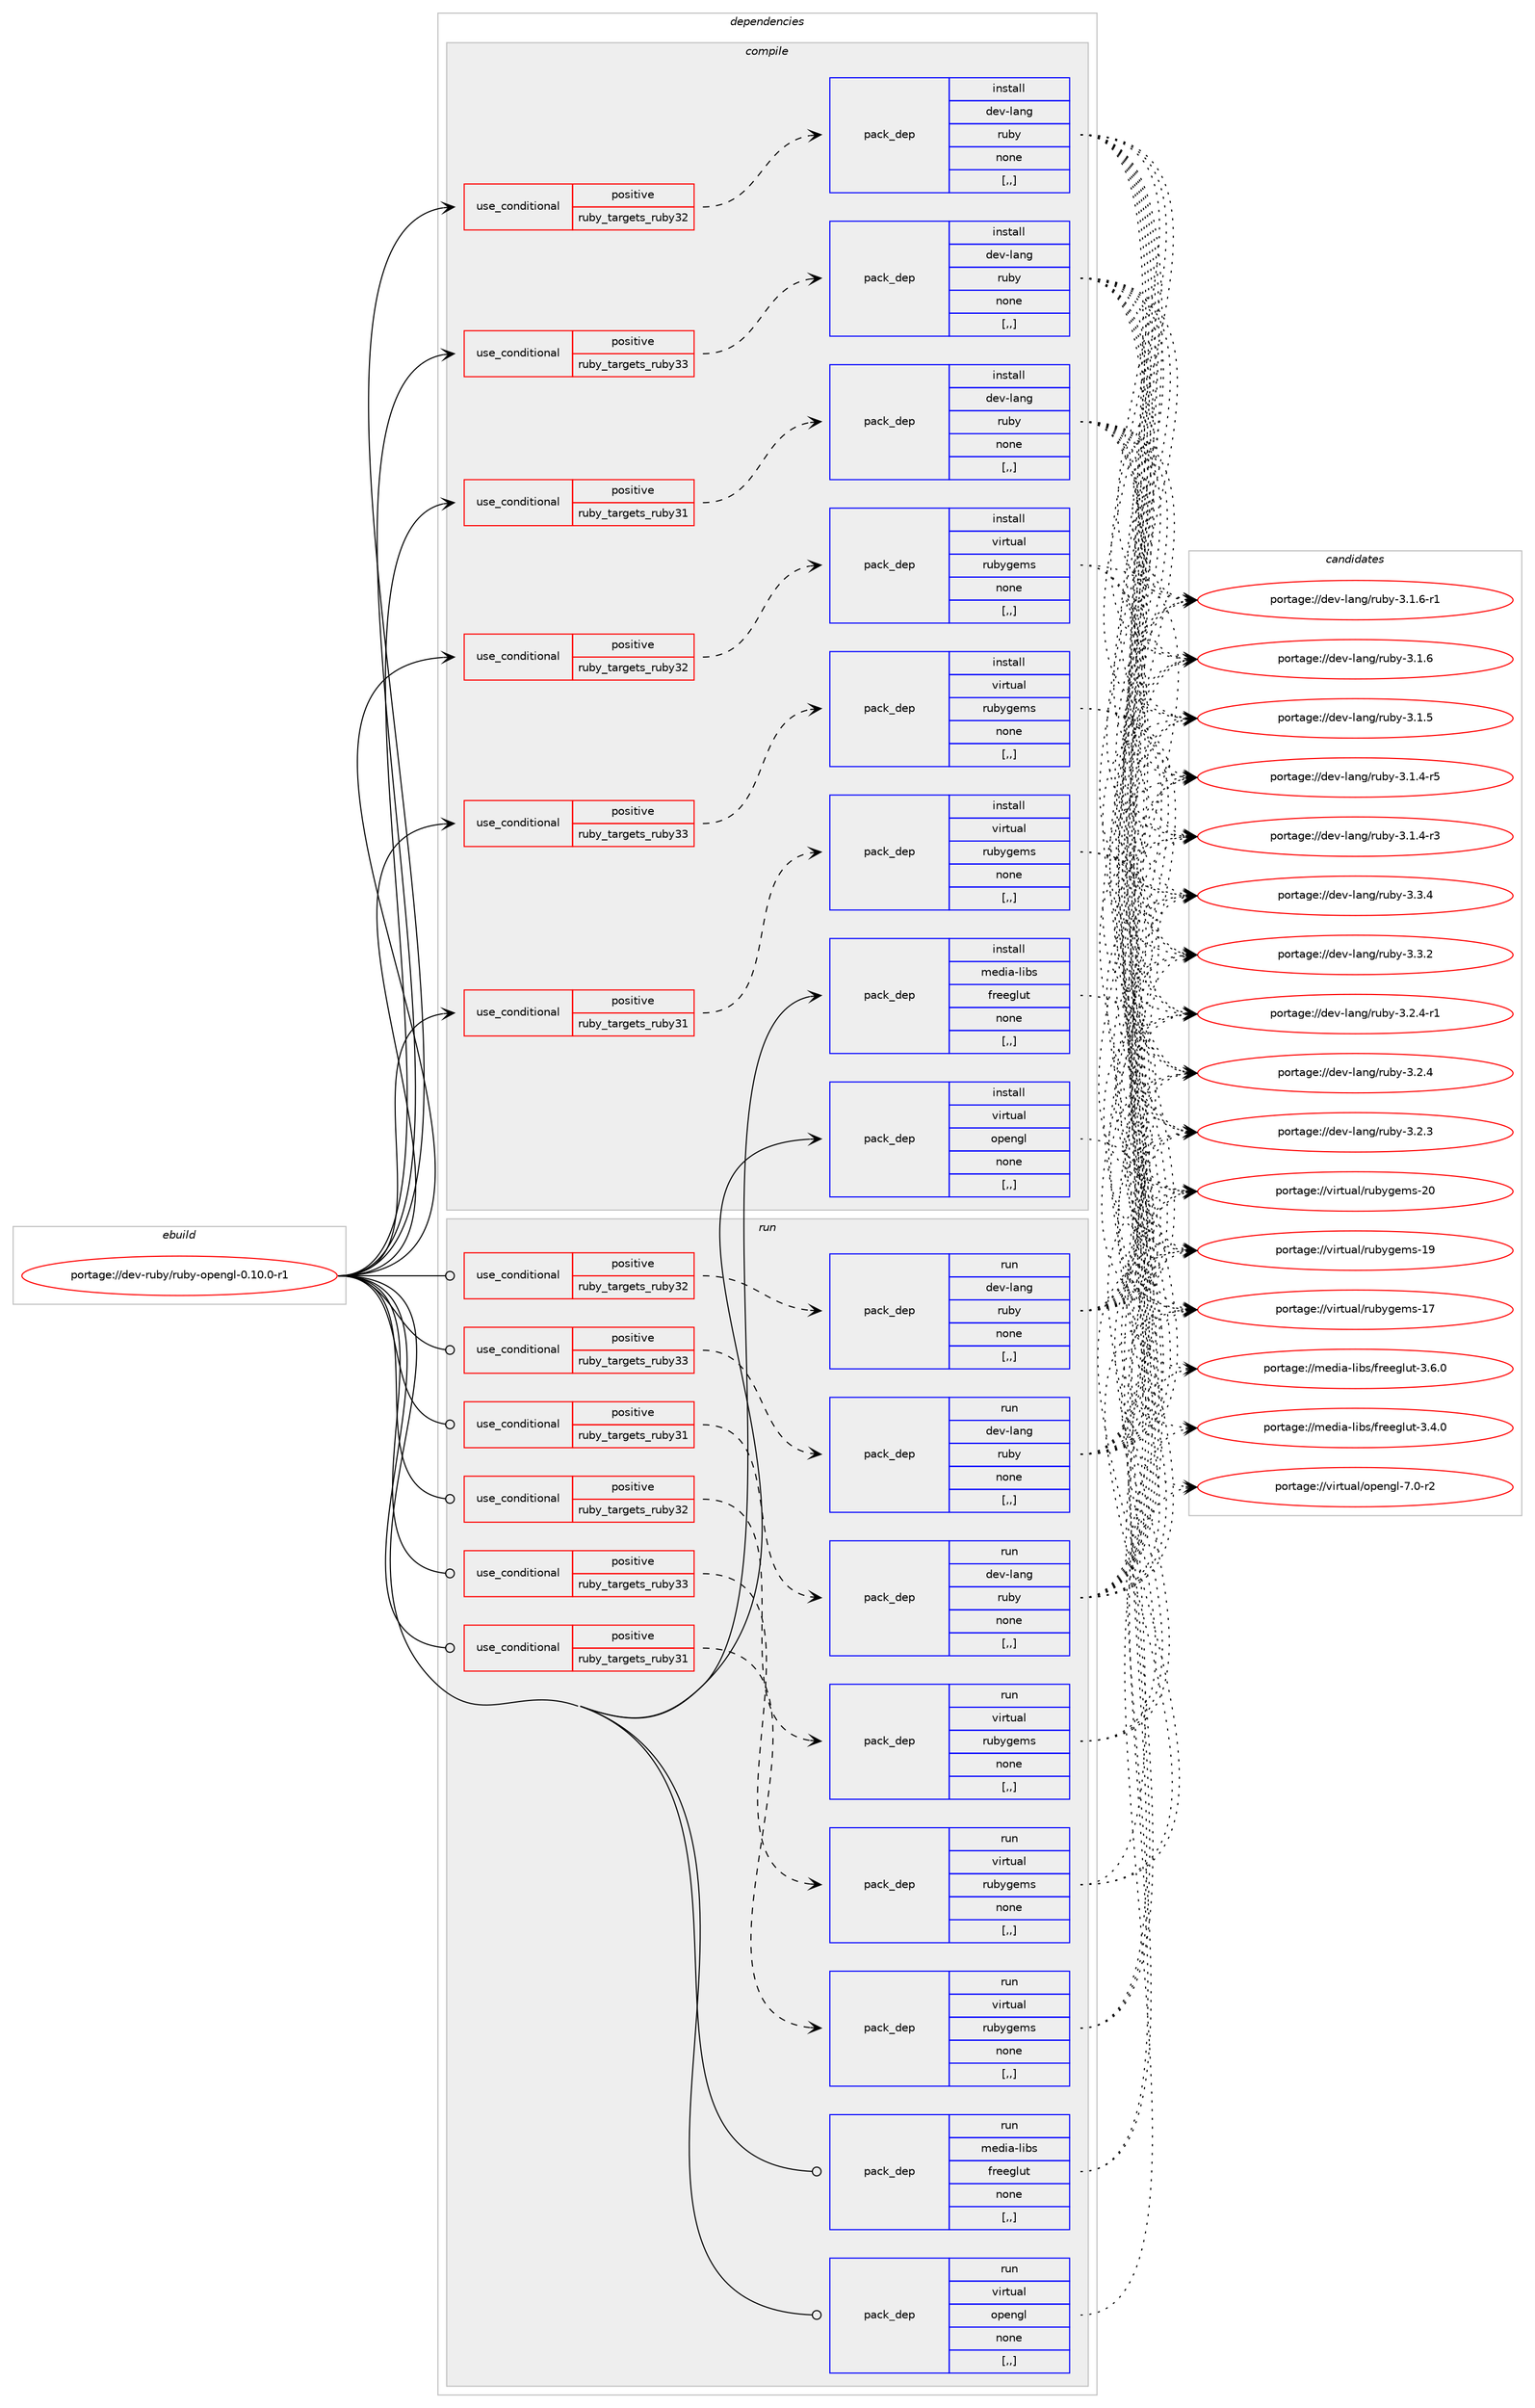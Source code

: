 digraph prolog {

# *************
# Graph options
# *************

newrank=true;
concentrate=true;
compound=true;
graph [rankdir=LR,fontname=Helvetica,fontsize=10,ranksep=1.5];#, ranksep=2.5, nodesep=0.2];
edge  [arrowhead=vee];
node  [fontname=Helvetica,fontsize=10];

# **********
# The ebuild
# **********

subgraph cluster_leftcol {
color=gray;
label=<<i>ebuild</i>>;
id [label="portage://dev-ruby/ruby-opengl-0.10.0-r1", color=red, width=4, href="../dev-ruby/ruby-opengl-0.10.0-r1.svg"];
}

# ****************
# The dependencies
# ****************

subgraph cluster_midcol {
color=gray;
label=<<i>dependencies</i>>;
subgraph cluster_compile {
fillcolor="#eeeeee";
style=filled;
label=<<i>compile</i>>;
subgraph cond55553 {
dependency200895 [label=<<TABLE BORDER="0" CELLBORDER="1" CELLSPACING="0" CELLPADDING="4"><TR><TD ROWSPAN="3" CELLPADDING="10">use_conditional</TD></TR><TR><TD>positive</TD></TR><TR><TD>ruby_targets_ruby31</TD></TR></TABLE>>, shape=none, color=red];
subgraph pack143941 {
dependency200896 [label=<<TABLE BORDER="0" CELLBORDER="1" CELLSPACING="0" CELLPADDING="4" WIDTH="220"><TR><TD ROWSPAN="6" CELLPADDING="30">pack_dep</TD></TR><TR><TD WIDTH="110">install</TD></TR><TR><TD>dev-lang</TD></TR><TR><TD>ruby</TD></TR><TR><TD>none</TD></TR><TR><TD>[,,]</TD></TR></TABLE>>, shape=none, color=blue];
}
dependency200895:e -> dependency200896:w [weight=20,style="dashed",arrowhead="vee"];
}
id:e -> dependency200895:w [weight=20,style="solid",arrowhead="vee"];
subgraph cond55554 {
dependency200897 [label=<<TABLE BORDER="0" CELLBORDER="1" CELLSPACING="0" CELLPADDING="4"><TR><TD ROWSPAN="3" CELLPADDING="10">use_conditional</TD></TR><TR><TD>positive</TD></TR><TR><TD>ruby_targets_ruby31</TD></TR></TABLE>>, shape=none, color=red];
subgraph pack143942 {
dependency200898 [label=<<TABLE BORDER="0" CELLBORDER="1" CELLSPACING="0" CELLPADDING="4" WIDTH="220"><TR><TD ROWSPAN="6" CELLPADDING="30">pack_dep</TD></TR><TR><TD WIDTH="110">install</TD></TR><TR><TD>virtual</TD></TR><TR><TD>rubygems</TD></TR><TR><TD>none</TD></TR><TR><TD>[,,]</TD></TR></TABLE>>, shape=none, color=blue];
}
dependency200897:e -> dependency200898:w [weight=20,style="dashed",arrowhead="vee"];
}
id:e -> dependency200897:w [weight=20,style="solid",arrowhead="vee"];
subgraph cond55555 {
dependency200899 [label=<<TABLE BORDER="0" CELLBORDER="1" CELLSPACING="0" CELLPADDING="4"><TR><TD ROWSPAN="3" CELLPADDING="10">use_conditional</TD></TR><TR><TD>positive</TD></TR><TR><TD>ruby_targets_ruby32</TD></TR></TABLE>>, shape=none, color=red];
subgraph pack143943 {
dependency200900 [label=<<TABLE BORDER="0" CELLBORDER="1" CELLSPACING="0" CELLPADDING="4" WIDTH="220"><TR><TD ROWSPAN="6" CELLPADDING="30">pack_dep</TD></TR><TR><TD WIDTH="110">install</TD></TR><TR><TD>dev-lang</TD></TR><TR><TD>ruby</TD></TR><TR><TD>none</TD></TR><TR><TD>[,,]</TD></TR></TABLE>>, shape=none, color=blue];
}
dependency200899:e -> dependency200900:w [weight=20,style="dashed",arrowhead="vee"];
}
id:e -> dependency200899:w [weight=20,style="solid",arrowhead="vee"];
subgraph cond55556 {
dependency200901 [label=<<TABLE BORDER="0" CELLBORDER="1" CELLSPACING="0" CELLPADDING="4"><TR><TD ROWSPAN="3" CELLPADDING="10">use_conditional</TD></TR><TR><TD>positive</TD></TR><TR><TD>ruby_targets_ruby32</TD></TR></TABLE>>, shape=none, color=red];
subgraph pack143944 {
dependency200902 [label=<<TABLE BORDER="0" CELLBORDER="1" CELLSPACING="0" CELLPADDING="4" WIDTH="220"><TR><TD ROWSPAN="6" CELLPADDING="30">pack_dep</TD></TR><TR><TD WIDTH="110">install</TD></TR><TR><TD>virtual</TD></TR><TR><TD>rubygems</TD></TR><TR><TD>none</TD></TR><TR><TD>[,,]</TD></TR></TABLE>>, shape=none, color=blue];
}
dependency200901:e -> dependency200902:w [weight=20,style="dashed",arrowhead="vee"];
}
id:e -> dependency200901:w [weight=20,style="solid",arrowhead="vee"];
subgraph cond55557 {
dependency200903 [label=<<TABLE BORDER="0" CELLBORDER="1" CELLSPACING="0" CELLPADDING="4"><TR><TD ROWSPAN="3" CELLPADDING="10">use_conditional</TD></TR><TR><TD>positive</TD></TR><TR><TD>ruby_targets_ruby33</TD></TR></TABLE>>, shape=none, color=red];
subgraph pack143945 {
dependency200904 [label=<<TABLE BORDER="0" CELLBORDER="1" CELLSPACING="0" CELLPADDING="4" WIDTH="220"><TR><TD ROWSPAN="6" CELLPADDING="30">pack_dep</TD></TR><TR><TD WIDTH="110">install</TD></TR><TR><TD>dev-lang</TD></TR><TR><TD>ruby</TD></TR><TR><TD>none</TD></TR><TR><TD>[,,]</TD></TR></TABLE>>, shape=none, color=blue];
}
dependency200903:e -> dependency200904:w [weight=20,style="dashed",arrowhead="vee"];
}
id:e -> dependency200903:w [weight=20,style="solid",arrowhead="vee"];
subgraph cond55558 {
dependency200905 [label=<<TABLE BORDER="0" CELLBORDER="1" CELLSPACING="0" CELLPADDING="4"><TR><TD ROWSPAN="3" CELLPADDING="10">use_conditional</TD></TR><TR><TD>positive</TD></TR><TR><TD>ruby_targets_ruby33</TD></TR></TABLE>>, shape=none, color=red];
subgraph pack143946 {
dependency200906 [label=<<TABLE BORDER="0" CELLBORDER="1" CELLSPACING="0" CELLPADDING="4" WIDTH="220"><TR><TD ROWSPAN="6" CELLPADDING="30">pack_dep</TD></TR><TR><TD WIDTH="110">install</TD></TR><TR><TD>virtual</TD></TR><TR><TD>rubygems</TD></TR><TR><TD>none</TD></TR><TR><TD>[,,]</TD></TR></TABLE>>, shape=none, color=blue];
}
dependency200905:e -> dependency200906:w [weight=20,style="dashed",arrowhead="vee"];
}
id:e -> dependency200905:w [weight=20,style="solid",arrowhead="vee"];
subgraph pack143947 {
dependency200907 [label=<<TABLE BORDER="0" CELLBORDER="1" CELLSPACING="0" CELLPADDING="4" WIDTH="220"><TR><TD ROWSPAN="6" CELLPADDING="30">pack_dep</TD></TR><TR><TD WIDTH="110">install</TD></TR><TR><TD>media-libs</TD></TR><TR><TD>freeglut</TD></TR><TR><TD>none</TD></TR><TR><TD>[,,]</TD></TR></TABLE>>, shape=none, color=blue];
}
id:e -> dependency200907:w [weight=20,style="solid",arrowhead="vee"];
subgraph pack143948 {
dependency200908 [label=<<TABLE BORDER="0" CELLBORDER="1" CELLSPACING="0" CELLPADDING="4" WIDTH="220"><TR><TD ROWSPAN="6" CELLPADDING="30">pack_dep</TD></TR><TR><TD WIDTH="110">install</TD></TR><TR><TD>virtual</TD></TR><TR><TD>opengl</TD></TR><TR><TD>none</TD></TR><TR><TD>[,,]</TD></TR></TABLE>>, shape=none, color=blue];
}
id:e -> dependency200908:w [weight=20,style="solid",arrowhead="vee"];
}
subgraph cluster_compileandrun {
fillcolor="#eeeeee";
style=filled;
label=<<i>compile and run</i>>;
}
subgraph cluster_run {
fillcolor="#eeeeee";
style=filled;
label=<<i>run</i>>;
subgraph cond55559 {
dependency200909 [label=<<TABLE BORDER="0" CELLBORDER="1" CELLSPACING="0" CELLPADDING="4"><TR><TD ROWSPAN="3" CELLPADDING="10">use_conditional</TD></TR><TR><TD>positive</TD></TR><TR><TD>ruby_targets_ruby31</TD></TR></TABLE>>, shape=none, color=red];
subgraph pack143949 {
dependency200910 [label=<<TABLE BORDER="0" CELLBORDER="1" CELLSPACING="0" CELLPADDING="4" WIDTH="220"><TR><TD ROWSPAN="6" CELLPADDING="30">pack_dep</TD></TR><TR><TD WIDTH="110">run</TD></TR><TR><TD>dev-lang</TD></TR><TR><TD>ruby</TD></TR><TR><TD>none</TD></TR><TR><TD>[,,]</TD></TR></TABLE>>, shape=none, color=blue];
}
dependency200909:e -> dependency200910:w [weight=20,style="dashed",arrowhead="vee"];
}
id:e -> dependency200909:w [weight=20,style="solid",arrowhead="odot"];
subgraph cond55560 {
dependency200911 [label=<<TABLE BORDER="0" CELLBORDER="1" CELLSPACING="0" CELLPADDING="4"><TR><TD ROWSPAN="3" CELLPADDING="10">use_conditional</TD></TR><TR><TD>positive</TD></TR><TR><TD>ruby_targets_ruby31</TD></TR></TABLE>>, shape=none, color=red];
subgraph pack143950 {
dependency200912 [label=<<TABLE BORDER="0" CELLBORDER="1" CELLSPACING="0" CELLPADDING="4" WIDTH="220"><TR><TD ROWSPAN="6" CELLPADDING="30">pack_dep</TD></TR><TR><TD WIDTH="110">run</TD></TR><TR><TD>virtual</TD></TR><TR><TD>rubygems</TD></TR><TR><TD>none</TD></TR><TR><TD>[,,]</TD></TR></TABLE>>, shape=none, color=blue];
}
dependency200911:e -> dependency200912:w [weight=20,style="dashed",arrowhead="vee"];
}
id:e -> dependency200911:w [weight=20,style="solid",arrowhead="odot"];
subgraph cond55561 {
dependency200913 [label=<<TABLE BORDER="0" CELLBORDER="1" CELLSPACING="0" CELLPADDING="4"><TR><TD ROWSPAN="3" CELLPADDING="10">use_conditional</TD></TR><TR><TD>positive</TD></TR><TR><TD>ruby_targets_ruby32</TD></TR></TABLE>>, shape=none, color=red];
subgraph pack143951 {
dependency200914 [label=<<TABLE BORDER="0" CELLBORDER="1" CELLSPACING="0" CELLPADDING="4" WIDTH="220"><TR><TD ROWSPAN="6" CELLPADDING="30">pack_dep</TD></TR><TR><TD WIDTH="110">run</TD></TR><TR><TD>dev-lang</TD></TR><TR><TD>ruby</TD></TR><TR><TD>none</TD></TR><TR><TD>[,,]</TD></TR></TABLE>>, shape=none, color=blue];
}
dependency200913:e -> dependency200914:w [weight=20,style="dashed",arrowhead="vee"];
}
id:e -> dependency200913:w [weight=20,style="solid",arrowhead="odot"];
subgraph cond55562 {
dependency200915 [label=<<TABLE BORDER="0" CELLBORDER="1" CELLSPACING="0" CELLPADDING="4"><TR><TD ROWSPAN="3" CELLPADDING="10">use_conditional</TD></TR><TR><TD>positive</TD></TR><TR><TD>ruby_targets_ruby32</TD></TR></TABLE>>, shape=none, color=red];
subgraph pack143952 {
dependency200916 [label=<<TABLE BORDER="0" CELLBORDER="1" CELLSPACING="0" CELLPADDING="4" WIDTH="220"><TR><TD ROWSPAN="6" CELLPADDING="30">pack_dep</TD></TR><TR><TD WIDTH="110">run</TD></TR><TR><TD>virtual</TD></TR><TR><TD>rubygems</TD></TR><TR><TD>none</TD></TR><TR><TD>[,,]</TD></TR></TABLE>>, shape=none, color=blue];
}
dependency200915:e -> dependency200916:w [weight=20,style="dashed",arrowhead="vee"];
}
id:e -> dependency200915:w [weight=20,style="solid",arrowhead="odot"];
subgraph cond55563 {
dependency200917 [label=<<TABLE BORDER="0" CELLBORDER="1" CELLSPACING="0" CELLPADDING="4"><TR><TD ROWSPAN="3" CELLPADDING="10">use_conditional</TD></TR><TR><TD>positive</TD></TR><TR><TD>ruby_targets_ruby33</TD></TR></TABLE>>, shape=none, color=red];
subgraph pack143953 {
dependency200918 [label=<<TABLE BORDER="0" CELLBORDER="1" CELLSPACING="0" CELLPADDING="4" WIDTH="220"><TR><TD ROWSPAN="6" CELLPADDING="30">pack_dep</TD></TR><TR><TD WIDTH="110">run</TD></TR><TR><TD>dev-lang</TD></TR><TR><TD>ruby</TD></TR><TR><TD>none</TD></TR><TR><TD>[,,]</TD></TR></TABLE>>, shape=none, color=blue];
}
dependency200917:e -> dependency200918:w [weight=20,style="dashed",arrowhead="vee"];
}
id:e -> dependency200917:w [weight=20,style="solid",arrowhead="odot"];
subgraph cond55564 {
dependency200919 [label=<<TABLE BORDER="0" CELLBORDER="1" CELLSPACING="0" CELLPADDING="4"><TR><TD ROWSPAN="3" CELLPADDING="10">use_conditional</TD></TR><TR><TD>positive</TD></TR><TR><TD>ruby_targets_ruby33</TD></TR></TABLE>>, shape=none, color=red];
subgraph pack143954 {
dependency200920 [label=<<TABLE BORDER="0" CELLBORDER="1" CELLSPACING="0" CELLPADDING="4" WIDTH="220"><TR><TD ROWSPAN="6" CELLPADDING="30">pack_dep</TD></TR><TR><TD WIDTH="110">run</TD></TR><TR><TD>virtual</TD></TR><TR><TD>rubygems</TD></TR><TR><TD>none</TD></TR><TR><TD>[,,]</TD></TR></TABLE>>, shape=none, color=blue];
}
dependency200919:e -> dependency200920:w [weight=20,style="dashed",arrowhead="vee"];
}
id:e -> dependency200919:w [weight=20,style="solid",arrowhead="odot"];
subgraph pack143955 {
dependency200921 [label=<<TABLE BORDER="0" CELLBORDER="1" CELLSPACING="0" CELLPADDING="4" WIDTH="220"><TR><TD ROWSPAN="6" CELLPADDING="30">pack_dep</TD></TR><TR><TD WIDTH="110">run</TD></TR><TR><TD>media-libs</TD></TR><TR><TD>freeglut</TD></TR><TR><TD>none</TD></TR><TR><TD>[,,]</TD></TR></TABLE>>, shape=none, color=blue];
}
id:e -> dependency200921:w [weight=20,style="solid",arrowhead="odot"];
subgraph pack143956 {
dependency200922 [label=<<TABLE BORDER="0" CELLBORDER="1" CELLSPACING="0" CELLPADDING="4" WIDTH="220"><TR><TD ROWSPAN="6" CELLPADDING="30">pack_dep</TD></TR><TR><TD WIDTH="110">run</TD></TR><TR><TD>virtual</TD></TR><TR><TD>opengl</TD></TR><TR><TD>none</TD></TR><TR><TD>[,,]</TD></TR></TABLE>>, shape=none, color=blue];
}
id:e -> dependency200922:w [weight=20,style="solid",arrowhead="odot"];
}
}

# **************
# The candidates
# **************

subgraph cluster_choices {
rank=same;
color=gray;
label=<<i>candidates</i>>;

subgraph choice143941 {
color=black;
nodesep=1;
choice10010111845108971101034711411798121455146514652 [label="portage://dev-lang/ruby-3.3.4", color=red, width=4,href="../dev-lang/ruby-3.3.4.svg"];
choice10010111845108971101034711411798121455146514650 [label="portage://dev-lang/ruby-3.3.2", color=red, width=4,href="../dev-lang/ruby-3.3.2.svg"];
choice100101118451089711010347114117981214551465046524511449 [label="portage://dev-lang/ruby-3.2.4-r1", color=red, width=4,href="../dev-lang/ruby-3.2.4-r1.svg"];
choice10010111845108971101034711411798121455146504652 [label="portage://dev-lang/ruby-3.2.4", color=red, width=4,href="../dev-lang/ruby-3.2.4.svg"];
choice10010111845108971101034711411798121455146504651 [label="portage://dev-lang/ruby-3.2.3", color=red, width=4,href="../dev-lang/ruby-3.2.3.svg"];
choice100101118451089711010347114117981214551464946544511449 [label="portage://dev-lang/ruby-3.1.6-r1", color=red, width=4,href="../dev-lang/ruby-3.1.6-r1.svg"];
choice10010111845108971101034711411798121455146494654 [label="portage://dev-lang/ruby-3.1.6", color=red, width=4,href="../dev-lang/ruby-3.1.6.svg"];
choice10010111845108971101034711411798121455146494653 [label="portage://dev-lang/ruby-3.1.5", color=red, width=4,href="../dev-lang/ruby-3.1.5.svg"];
choice100101118451089711010347114117981214551464946524511453 [label="portage://dev-lang/ruby-3.1.4-r5", color=red, width=4,href="../dev-lang/ruby-3.1.4-r5.svg"];
choice100101118451089711010347114117981214551464946524511451 [label="portage://dev-lang/ruby-3.1.4-r3", color=red, width=4,href="../dev-lang/ruby-3.1.4-r3.svg"];
dependency200896:e -> choice10010111845108971101034711411798121455146514652:w [style=dotted,weight="100"];
dependency200896:e -> choice10010111845108971101034711411798121455146514650:w [style=dotted,weight="100"];
dependency200896:e -> choice100101118451089711010347114117981214551465046524511449:w [style=dotted,weight="100"];
dependency200896:e -> choice10010111845108971101034711411798121455146504652:w [style=dotted,weight="100"];
dependency200896:e -> choice10010111845108971101034711411798121455146504651:w [style=dotted,weight="100"];
dependency200896:e -> choice100101118451089711010347114117981214551464946544511449:w [style=dotted,weight="100"];
dependency200896:e -> choice10010111845108971101034711411798121455146494654:w [style=dotted,weight="100"];
dependency200896:e -> choice10010111845108971101034711411798121455146494653:w [style=dotted,weight="100"];
dependency200896:e -> choice100101118451089711010347114117981214551464946524511453:w [style=dotted,weight="100"];
dependency200896:e -> choice100101118451089711010347114117981214551464946524511451:w [style=dotted,weight="100"];
}
subgraph choice143942 {
color=black;
nodesep=1;
choice118105114116117971084711411798121103101109115455048 [label="portage://virtual/rubygems-20", color=red, width=4,href="../virtual/rubygems-20.svg"];
choice118105114116117971084711411798121103101109115454957 [label="portage://virtual/rubygems-19", color=red, width=4,href="../virtual/rubygems-19.svg"];
choice118105114116117971084711411798121103101109115454955 [label="portage://virtual/rubygems-17", color=red, width=4,href="../virtual/rubygems-17.svg"];
dependency200898:e -> choice118105114116117971084711411798121103101109115455048:w [style=dotted,weight="100"];
dependency200898:e -> choice118105114116117971084711411798121103101109115454957:w [style=dotted,weight="100"];
dependency200898:e -> choice118105114116117971084711411798121103101109115454955:w [style=dotted,weight="100"];
}
subgraph choice143943 {
color=black;
nodesep=1;
choice10010111845108971101034711411798121455146514652 [label="portage://dev-lang/ruby-3.3.4", color=red, width=4,href="../dev-lang/ruby-3.3.4.svg"];
choice10010111845108971101034711411798121455146514650 [label="portage://dev-lang/ruby-3.3.2", color=red, width=4,href="../dev-lang/ruby-3.3.2.svg"];
choice100101118451089711010347114117981214551465046524511449 [label="portage://dev-lang/ruby-3.2.4-r1", color=red, width=4,href="../dev-lang/ruby-3.2.4-r1.svg"];
choice10010111845108971101034711411798121455146504652 [label="portage://dev-lang/ruby-3.2.4", color=red, width=4,href="../dev-lang/ruby-3.2.4.svg"];
choice10010111845108971101034711411798121455146504651 [label="portage://dev-lang/ruby-3.2.3", color=red, width=4,href="../dev-lang/ruby-3.2.3.svg"];
choice100101118451089711010347114117981214551464946544511449 [label="portage://dev-lang/ruby-3.1.6-r1", color=red, width=4,href="../dev-lang/ruby-3.1.6-r1.svg"];
choice10010111845108971101034711411798121455146494654 [label="portage://dev-lang/ruby-3.1.6", color=red, width=4,href="../dev-lang/ruby-3.1.6.svg"];
choice10010111845108971101034711411798121455146494653 [label="portage://dev-lang/ruby-3.1.5", color=red, width=4,href="../dev-lang/ruby-3.1.5.svg"];
choice100101118451089711010347114117981214551464946524511453 [label="portage://dev-lang/ruby-3.1.4-r5", color=red, width=4,href="../dev-lang/ruby-3.1.4-r5.svg"];
choice100101118451089711010347114117981214551464946524511451 [label="portage://dev-lang/ruby-3.1.4-r3", color=red, width=4,href="../dev-lang/ruby-3.1.4-r3.svg"];
dependency200900:e -> choice10010111845108971101034711411798121455146514652:w [style=dotted,weight="100"];
dependency200900:e -> choice10010111845108971101034711411798121455146514650:w [style=dotted,weight="100"];
dependency200900:e -> choice100101118451089711010347114117981214551465046524511449:w [style=dotted,weight="100"];
dependency200900:e -> choice10010111845108971101034711411798121455146504652:w [style=dotted,weight="100"];
dependency200900:e -> choice10010111845108971101034711411798121455146504651:w [style=dotted,weight="100"];
dependency200900:e -> choice100101118451089711010347114117981214551464946544511449:w [style=dotted,weight="100"];
dependency200900:e -> choice10010111845108971101034711411798121455146494654:w [style=dotted,weight="100"];
dependency200900:e -> choice10010111845108971101034711411798121455146494653:w [style=dotted,weight="100"];
dependency200900:e -> choice100101118451089711010347114117981214551464946524511453:w [style=dotted,weight="100"];
dependency200900:e -> choice100101118451089711010347114117981214551464946524511451:w [style=dotted,weight="100"];
}
subgraph choice143944 {
color=black;
nodesep=1;
choice118105114116117971084711411798121103101109115455048 [label="portage://virtual/rubygems-20", color=red, width=4,href="../virtual/rubygems-20.svg"];
choice118105114116117971084711411798121103101109115454957 [label="portage://virtual/rubygems-19", color=red, width=4,href="../virtual/rubygems-19.svg"];
choice118105114116117971084711411798121103101109115454955 [label="portage://virtual/rubygems-17", color=red, width=4,href="../virtual/rubygems-17.svg"];
dependency200902:e -> choice118105114116117971084711411798121103101109115455048:w [style=dotted,weight="100"];
dependency200902:e -> choice118105114116117971084711411798121103101109115454957:w [style=dotted,weight="100"];
dependency200902:e -> choice118105114116117971084711411798121103101109115454955:w [style=dotted,weight="100"];
}
subgraph choice143945 {
color=black;
nodesep=1;
choice10010111845108971101034711411798121455146514652 [label="portage://dev-lang/ruby-3.3.4", color=red, width=4,href="../dev-lang/ruby-3.3.4.svg"];
choice10010111845108971101034711411798121455146514650 [label="portage://dev-lang/ruby-3.3.2", color=red, width=4,href="../dev-lang/ruby-3.3.2.svg"];
choice100101118451089711010347114117981214551465046524511449 [label="portage://dev-lang/ruby-3.2.4-r1", color=red, width=4,href="../dev-lang/ruby-3.2.4-r1.svg"];
choice10010111845108971101034711411798121455146504652 [label="portage://dev-lang/ruby-3.2.4", color=red, width=4,href="../dev-lang/ruby-3.2.4.svg"];
choice10010111845108971101034711411798121455146504651 [label="portage://dev-lang/ruby-3.2.3", color=red, width=4,href="../dev-lang/ruby-3.2.3.svg"];
choice100101118451089711010347114117981214551464946544511449 [label="portage://dev-lang/ruby-3.1.6-r1", color=red, width=4,href="../dev-lang/ruby-3.1.6-r1.svg"];
choice10010111845108971101034711411798121455146494654 [label="portage://dev-lang/ruby-3.1.6", color=red, width=4,href="../dev-lang/ruby-3.1.6.svg"];
choice10010111845108971101034711411798121455146494653 [label="portage://dev-lang/ruby-3.1.5", color=red, width=4,href="../dev-lang/ruby-3.1.5.svg"];
choice100101118451089711010347114117981214551464946524511453 [label="portage://dev-lang/ruby-3.1.4-r5", color=red, width=4,href="../dev-lang/ruby-3.1.4-r5.svg"];
choice100101118451089711010347114117981214551464946524511451 [label="portage://dev-lang/ruby-3.1.4-r3", color=red, width=4,href="../dev-lang/ruby-3.1.4-r3.svg"];
dependency200904:e -> choice10010111845108971101034711411798121455146514652:w [style=dotted,weight="100"];
dependency200904:e -> choice10010111845108971101034711411798121455146514650:w [style=dotted,weight="100"];
dependency200904:e -> choice100101118451089711010347114117981214551465046524511449:w [style=dotted,weight="100"];
dependency200904:e -> choice10010111845108971101034711411798121455146504652:w [style=dotted,weight="100"];
dependency200904:e -> choice10010111845108971101034711411798121455146504651:w [style=dotted,weight="100"];
dependency200904:e -> choice100101118451089711010347114117981214551464946544511449:w [style=dotted,weight="100"];
dependency200904:e -> choice10010111845108971101034711411798121455146494654:w [style=dotted,weight="100"];
dependency200904:e -> choice10010111845108971101034711411798121455146494653:w [style=dotted,weight="100"];
dependency200904:e -> choice100101118451089711010347114117981214551464946524511453:w [style=dotted,weight="100"];
dependency200904:e -> choice100101118451089711010347114117981214551464946524511451:w [style=dotted,weight="100"];
}
subgraph choice143946 {
color=black;
nodesep=1;
choice118105114116117971084711411798121103101109115455048 [label="portage://virtual/rubygems-20", color=red, width=4,href="../virtual/rubygems-20.svg"];
choice118105114116117971084711411798121103101109115454957 [label="portage://virtual/rubygems-19", color=red, width=4,href="../virtual/rubygems-19.svg"];
choice118105114116117971084711411798121103101109115454955 [label="portage://virtual/rubygems-17", color=red, width=4,href="../virtual/rubygems-17.svg"];
dependency200906:e -> choice118105114116117971084711411798121103101109115455048:w [style=dotted,weight="100"];
dependency200906:e -> choice118105114116117971084711411798121103101109115454957:w [style=dotted,weight="100"];
dependency200906:e -> choice118105114116117971084711411798121103101109115454955:w [style=dotted,weight="100"];
}
subgraph choice143947 {
color=black;
nodesep=1;
choice10910110010597451081059811547102114101101103108117116455146544648 [label="portage://media-libs/freeglut-3.6.0", color=red, width=4,href="../media-libs/freeglut-3.6.0.svg"];
choice10910110010597451081059811547102114101101103108117116455146524648 [label="portage://media-libs/freeglut-3.4.0", color=red, width=4,href="../media-libs/freeglut-3.4.0.svg"];
dependency200907:e -> choice10910110010597451081059811547102114101101103108117116455146544648:w [style=dotted,weight="100"];
dependency200907:e -> choice10910110010597451081059811547102114101101103108117116455146524648:w [style=dotted,weight="100"];
}
subgraph choice143948 {
color=black;
nodesep=1;
choice1181051141161179710847111112101110103108455546484511450 [label="portage://virtual/opengl-7.0-r2", color=red, width=4,href="../virtual/opengl-7.0-r2.svg"];
dependency200908:e -> choice1181051141161179710847111112101110103108455546484511450:w [style=dotted,weight="100"];
}
subgraph choice143949 {
color=black;
nodesep=1;
choice10010111845108971101034711411798121455146514652 [label="portage://dev-lang/ruby-3.3.4", color=red, width=4,href="../dev-lang/ruby-3.3.4.svg"];
choice10010111845108971101034711411798121455146514650 [label="portage://dev-lang/ruby-3.3.2", color=red, width=4,href="../dev-lang/ruby-3.3.2.svg"];
choice100101118451089711010347114117981214551465046524511449 [label="portage://dev-lang/ruby-3.2.4-r1", color=red, width=4,href="../dev-lang/ruby-3.2.4-r1.svg"];
choice10010111845108971101034711411798121455146504652 [label="portage://dev-lang/ruby-3.2.4", color=red, width=4,href="../dev-lang/ruby-3.2.4.svg"];
choice10010111845108971101034711411798121455146504651 [label="portage://dev-lang/ruby-3.2.3", color=red, width=4,href="../dev-lang/ruby-3.2.3.svg"];
choice100101118451089711010347114117981214551464946544511449 [label="portage://dev-lang/ruby-3.1.6-r1", color=red, width=4,href="../dev-lang/ruby-3.1.6-r1.svg"];
choice10010111845108971101034711411798121455146494654 [label="portage://dev-lang/ruby-3.1.6", color=red, width=4,href="../dev-lang/ruby-3.1.6.svg"];
choice10010111845108971101034711411798121455146494653 [label="portage://dev-lang/ruby-3.1.5", color=red, width=4,href="../dev-lang/ruby-3.1.5.svg"];
choice100101118451089711010347114117981214551464946524511453 [label="portage://dev-lang/ruby-3.1.4-r5", color=red, width=4,href="../dev-lang/ruby-3.1.4-r5.svg"];
choice100101118451089711010347114117981214551464946524511451 [label="portage://dev-lang/ruby-3.1.4-r3", color=red, width=4,href="../dev-lang/ruby-3.1.4-r3.svg"];
dependency200910:e -> choice10010111845108971101034711411798121455146514652:w [style=dotted,weight="100"];
dependency200910:e -> choice10010111845108971101034711411798121455146514650:w [style=dotted,weight="100"];
dependency200910:e -> choice100101118451089711010347114117981214551465046524511449:w [style=dotted,weight="100"];
dependency200910:e -> choice10010111845108971101034711411798121455146504652:w [style=dotted,weight="100"];
dependency200910:e -> choice10010111845108971101034711411798121455146504651:w [style=dotted,weight="100"];
dependency200910:e -> choice100101118451089711010347114117981214551464946544511449:w [style=dotted,weight="100"];
dependency200910:e -> choice10010111845108971101034711411798121455146494654:w [style=dotted,weight="100"];
dependency200910:e -> choice10010111845108971101034711411798121455146494653:w [style=dotted,weight="100"];
dependency200910:e -> choice100101118451089711010347114117981214551464946524511453:w [style=dotted,weight="100"];
dependency200910:e -> choice100101118451089711010347114117981214551464946524511451:w [style=dotted,weight="100"];
}
subgraph choice143950 {
color=black;
nodesep=1;
choice118105114116117971084711411798121103101109115455048 [label="portage://virtual/rubygems-20", color=red, width=4,href="../virtual/rubygems-20.svg"];
choice118105114116117971084711411798121103101109115454957 [label="portage://virtual/rubygems-19", color=red, width=4,href="../virtual/rubygems-19.svg"];
choice118105114116117971084711411798121103101109115454955 [label="portage://virtual/rubygems-17", color=red, width=4,href="../virtual/rubygems-17.svg"];
dependency200912:e -> choice118105114116117971084711411798121103101109115455048:w [style=dotted,weight="100"];
dependency200912:e -> choice118105114116117971084711411798121103101109115454957:w [style=dotted,weight="100"];
dependency200912:e -> choice118105114116117971084711411798121103101109115454955:w [style=dotted,weight="100"];
}
subgraph choice143951 {
color=black;
nodesep=1;
choice10010111845108971101034711411798121455146514652 [label="portage://dev-lang/ruby-3.3.4", color=red, width=4,href="../dev-lang/ruby-3.3.4.svg"];
choice10010111845108971101034711411798121455146514650 [label="portage://dev-lang/ruby-3.3.2", color=red, width=4,href="../dev-lang/ruby-3.3.2.svg"];
choice100101118451089711010347114117981214551465046524511449 [label="portage://dev-lang/ruby-3.2.4-r1", color=red, width=4,href="../dev-lang/ruby-3.2.4-r1.svg"];
choice10010111845108971101034711411798121455146504652 [label="portage://dev-lang/ruby-3.2.4", color=red, width=4,href="../dev-lang/ruby-3.2.4.svg"];
choice10010111845108971101034711411798121455146504651 [label="portage://dev-lang/ruby-3.2.3", color=red, width=4,href="../dev-lang/ruby-3.2.3.svg"];
choice100101118451089711010347114117981214551464946544511449 [label="portage://dev-lang/ruby-3.1.6-r1", color=red, width=4,href="../dev-lang/ruby-3.1.6-r1.svg"];
choice10010111845108971101034711411798121455146494654 [label="portage://dev-lang/ruby-3.1.6", color=red, width=4,href="../dev-lang/ruby-3.1.6.svg"];
choice10010111845108971101034711411798121455146494653 [label="portage://dev-lang/ruby-3.1.5", color=red, width=4,href="../dev-lang/ruby-3.1.5.svg"];
choice100101118451089711010347114117981214551464946524511453 [label="portage://dev-lang/ruby-3.1.4-r5", color=red, width=4,href="../dev-lang/ruby-3.1.4-r5.svg"];
choice100101118451089711010347114117981214551464946524511451 [label="portage://dev-lang/ruby-3.1.4-r3", color=red, width=4,href="../dev-lang/ruby-3.1.4-r3.svg"];
dependency200914:e -> choice10010111845108971101034711411798121455146514652:w [style=dotted,weight="100"];
dependency200914:e -> choice10010111845108971101034711411798121455146514650:w [style=dotted,weight="100"];
dependency200914:e -> choice100101118451089711010347114117981214551465046524511449:w [style=dotted,weight="100"];
dependency200914:e -> choice10010111845108971101034711411798121455146504652:w [style=dotted,weight="100"];
dependency200914:e -> choice10010111845108971101034711411798121455146504651:w [style=dotted,weight="100"];
dependency200914:e -> choice100101118451089711010347114117981214551464946544511449:w [style=dotted,weight="100"];
dependency200914:e -> choice10010111845108971101034711411798121455146494654:w [style=dotted,weight="100"];
dependency200914:e -> choice10010111845108971101034711411798121455146494653:w [style=dotted,weight="100"];
dependency200914:e -> choice100101118451089711010347114117981214551464946524511453:w [style=dotted,weight="100"];
dependency200914:e -> choice100101118451089711010347114117981214551464946524511451:w [style=dotted,weight="100"];
}
subgraph choice143952 {
color=black;
nodesep=1;
choice118105114116117971084711411798121103101109115455048 [label="portage://virtual/rubygems-20", color=red, width=4,href="../virtual/rubygems-20.svg"];
choice118105114116117971084711411798121103101109115454957 [label="portage://virtual/rubygems-19", color=red, width=4,href="../virtual/rubygems-19.svg"];
choice118105114116117971084711411798121103101109115454955 [label="portage://virtual/rubygems-17", color=red, width=4,href="../virtual/rubygems-17.svg"];
dependency200916:e -> choice118105114116117971084711411798121103101109115455048:w [style=dotted,weight="100"];
dependency200916:e -> choice118105114116117971084711411798121103101109115454957:w [style=dotted,weight="100"];
dependency200916:e -> choice118105114116117971084711411798121103101109115454955:w [style=dotted,weight="100"];
}
subgraph choice143953 {
color=black;
nodesep=1;
choice10010111845108971101034711411798121455146514652 [label="portage://dev-lang/ruby-3.3.4", color=red, width=4,href="../dev-lang/ruby-3.3.4.svg"];
choice10010111845108971101034711411798121455146514650 [label="portage://dev-lang/ruby-3.3.2", color=red, width=4,href="../dev-lang/ruby-3.3.2.svg"];
choice100101118451089711010347114117981214551465046524511449 [label="portage://dev-lang/ruby-3.2.4-r1", color=red, width=4,href="../dev-lang/ruby-3.2.4-r1.svg"];
choice10010111845108971101034711411798121455146504652 [label="portage://dev-lang/ruby-3.2.4", color=red, width=4,href="../dev-lang/ruby-3.2.4.svg"];
choice10010111845108971101034711411798121455146504651 [label="portage://dev-lang/ruby-3.2.3", color=red, width=4,href="../dev-lang/ruby-3.2.3.svg"];
choice100101118451089711010347114117981214551464946544511449 [label="portage://dev-lang/ruby-3.1.6-r1", color=red, width=4,href="../dev-lang/ruby-3.1.6-r1.svg"];
choice10010111845108971101034711411798121455146494654 [label="portage://dev-lang/ruby-3.1.6", color=red, width=4,href="../dev-lang/ruby-3.1.6.svg"];
choice10010111845108971101034711411798121455146494653 [label="portage://dev-lang/ruby-3.1.5", color=red, width=4,href="../dev-lang/ruby-3.1.5.svg"];
choice100101118451089711010347114117981214551464946524511453 [label="portage://dev-lang/ruby-3.1.4-r5", color=red, width=4,href="../dev-lang/ruby-3.1.4-r5.svg"];
choice100101118451089711010347114117981214551464946524511451 [label="portage://dev-lang/ruby-3.1.4-r3", color=red, width=4,href="../dev-lang/ruby-3.1.4-r3.svg"];
dependency200918:e -> choice10010111845108971101034711411798121455146514652:w [style=dotted,weight="100"];
dependency200918:e -> choice10010111845108971101034711411798121455146514650:w [style=dotted,weight="100"];
dependency200918:e -> choice100101118451089711010347114117981214551465046524511449:w [style=dotted,weight="100"];
dependency200918:e -> choice10010111845108971101034711411798121455146504652:w [style=dotted,weight="100"];
dependency200918:e -> choice10010111845108971101034711411798121455146504651:w [style=dotted,weight="100"];
dependency200918:e -> choice100101118451089711010347114117981214551464946544511449:w [style=dotted,weight="100"];
dependency200918:e -> choice10010111845108971101034711411798121455146494654:w [style=dotted,weight="100"];
dependency200918:e -> choice10010111845108971101034711411798121455146494653:w [style=dotted,weight="100"];
dependency200918:e -> choice100101118451089711010347114117981214551464946524511453:w [style=dotted,weight="100"];
dependency200918:e -> choice100101118451089711010347114117981214551464946524511451:w [style=dotted,weight="100"];
}
subgraph choice143954 {
color=black;
nodesep=1;
choice118105114116117971084711411798121103101109115455048 [label="portage://virtual/rubygems-20", color=red, width=4,href="../virtual/rubygems-20.svg"];
choice118105114116117971084711411798121103101109115454957 [label="portage://virtual/rubygems-19", color=red, width=4,href="../virtual/rubygems-19.svg"];
choice118105114116117971084711411798121103101109115454955 [label="portage://virtual/rubygems-17", color=red, width=4,href="../virtual/rubygems-17.svg"];
dependency200920:e -> choice118105114116117971084711411798121103101109115455048:w [style=dotted,weight="100"];
dependency200920:e -> choice118105114116117971084711411798121103101109115454957:w [style=dotted,weight="100"];
dependency200920:e -> choice118105114116117971084711411798121103101109115454955:w [style=dotted,weight="100"];
}
subgraph choice143955 {
color=black;
nodesep=1;
choice10910110010597451081059811547102114101101103108117116455146544648 [label="portage://media-libs/freeglut-3.6.0", color=red, width=4,href="../media-libs/freeglut-3.6.0.svg"];
choice10910110010597451081059811547102114101101103108117116455146524648 [label="portage://media-libs/freeglut-3.4.0", color=red, width=4,href="../media-libs/freeglut-3.4.0.svg"];
dependency200921:e -> choice10910110010597451081059811547102114101101103108117116455146544648:w [style=dotted,weight="100"];
dependency200921:e -> choice10910110010597451081059811547102114101101103108117116455146524648:w [style=dotted,weight="100"];
}
subgraph choice143956 {
color=black;
nodesep=1;
choice1181051141161179710847111112101110103108455546484511450 [label="portage://virtual/opengl-7.0-r2", color=red, width=4,href="../virtual/opengl-7.0-r2.svg"];
dependency200922:e -> choice1181051141161179710847111112101110103108455546484511450:w [style=dotted,weight="100"];
}
}

}
